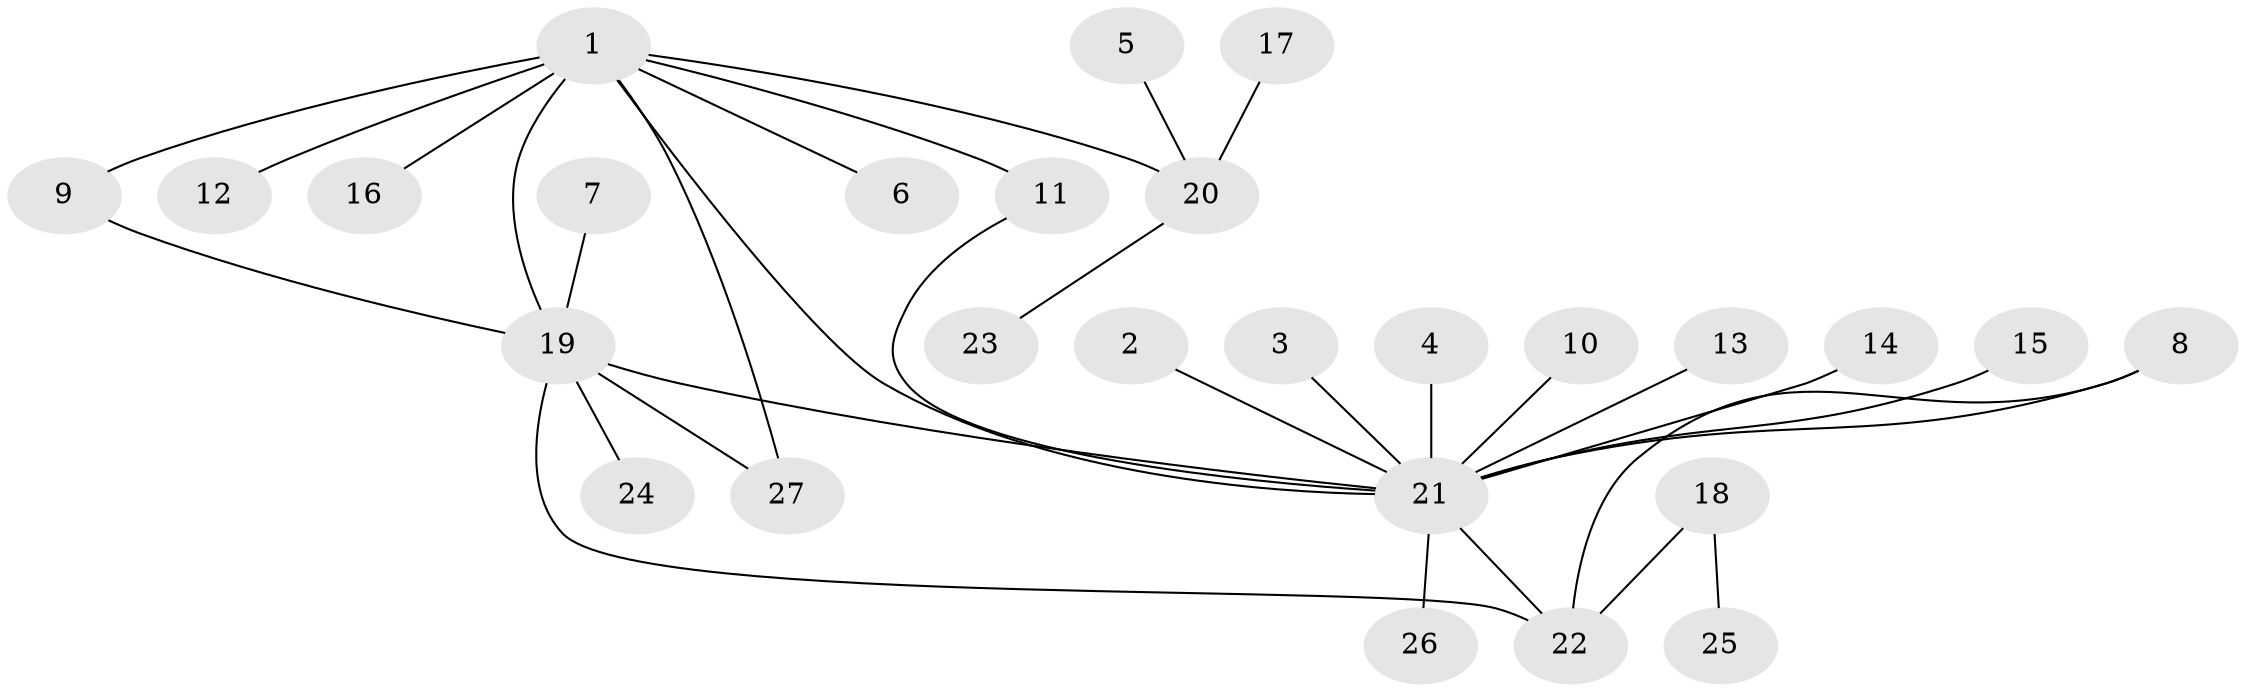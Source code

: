 // original degree distribution, {3: 0.11538461538461539, 5: 0.038461538461538464, 4: 0.038461538461538464, 15: 0.019230769230769232, 8: 0.019230769230769232, 7: 0.019230769230769232, 1: 0.46153846153846156, 6: 0.019230769230769232, 2: 0.2692307692307692}
// Generated by graph-tools (version 1.1) at 2025/26/03/09/25 03:26:03]
// undirected, 27 vertices, 32 edges
graph export_dot {
graph [start="1"]
  node [color=gray90,style=filled];
  1;
  2;
  3;
  4;
  5;
  6;
  7;
  8;
  9;
  10;
  11;
  12;
  13;
  14;
  15;
  16;
  17;
  18;
  19;
  20;
  21;
  22;
  23;
  24;
  25;
  26;
  27;
  1 -- 6 [weight=1.0];
  1 -- 9 [weight=1.0];
  1 -- 11 [weight=1.0];
  1 -- 12 [weight=2.0];
  1 -- 16 [weight=1.0];
  1 -- 19 [weight=1.0];
  1 -- 20 [weight=1.0];
  1 -- 21 [weight=1.0];
  1 -- 27 [weight=1.0];
  2 -- 21 [weight=1.0];
  3 -- 21 [weight=1.0];
  4 -- 21 [weight=1.0];
  5 -- 20 [weight=1.0];
  7 -- 19 [weight=1.0];
  8 -- 21 [weight=1.0];
  8 -- 22 [weight=1.0];
  9 -- 19 [weight=2.0];
  10 -- 21 [weight=1.0];
  11 -- 21 [weight=1.0];
  13 -- 21 [weight=1.0];
  14 -- 21 [weight=1.0];
  15 -- 21 [weight=1.0];
  17 -- 20 [weight=1.0];
  18 -- 22 [weight=1.0];
  18 -- 25 [weight=1.0];
  19 -- 21 [weight=1.0];
  19 -- 22 [weight=1.0];
  19 -- 24 [weight=1.0];
  19 -- 27 [weight=1.0];
  20 -- 23 [weight=1.0];
  21 -- 22 [weight=1.0];
  21 -- 26 [weight=1.0];
}
